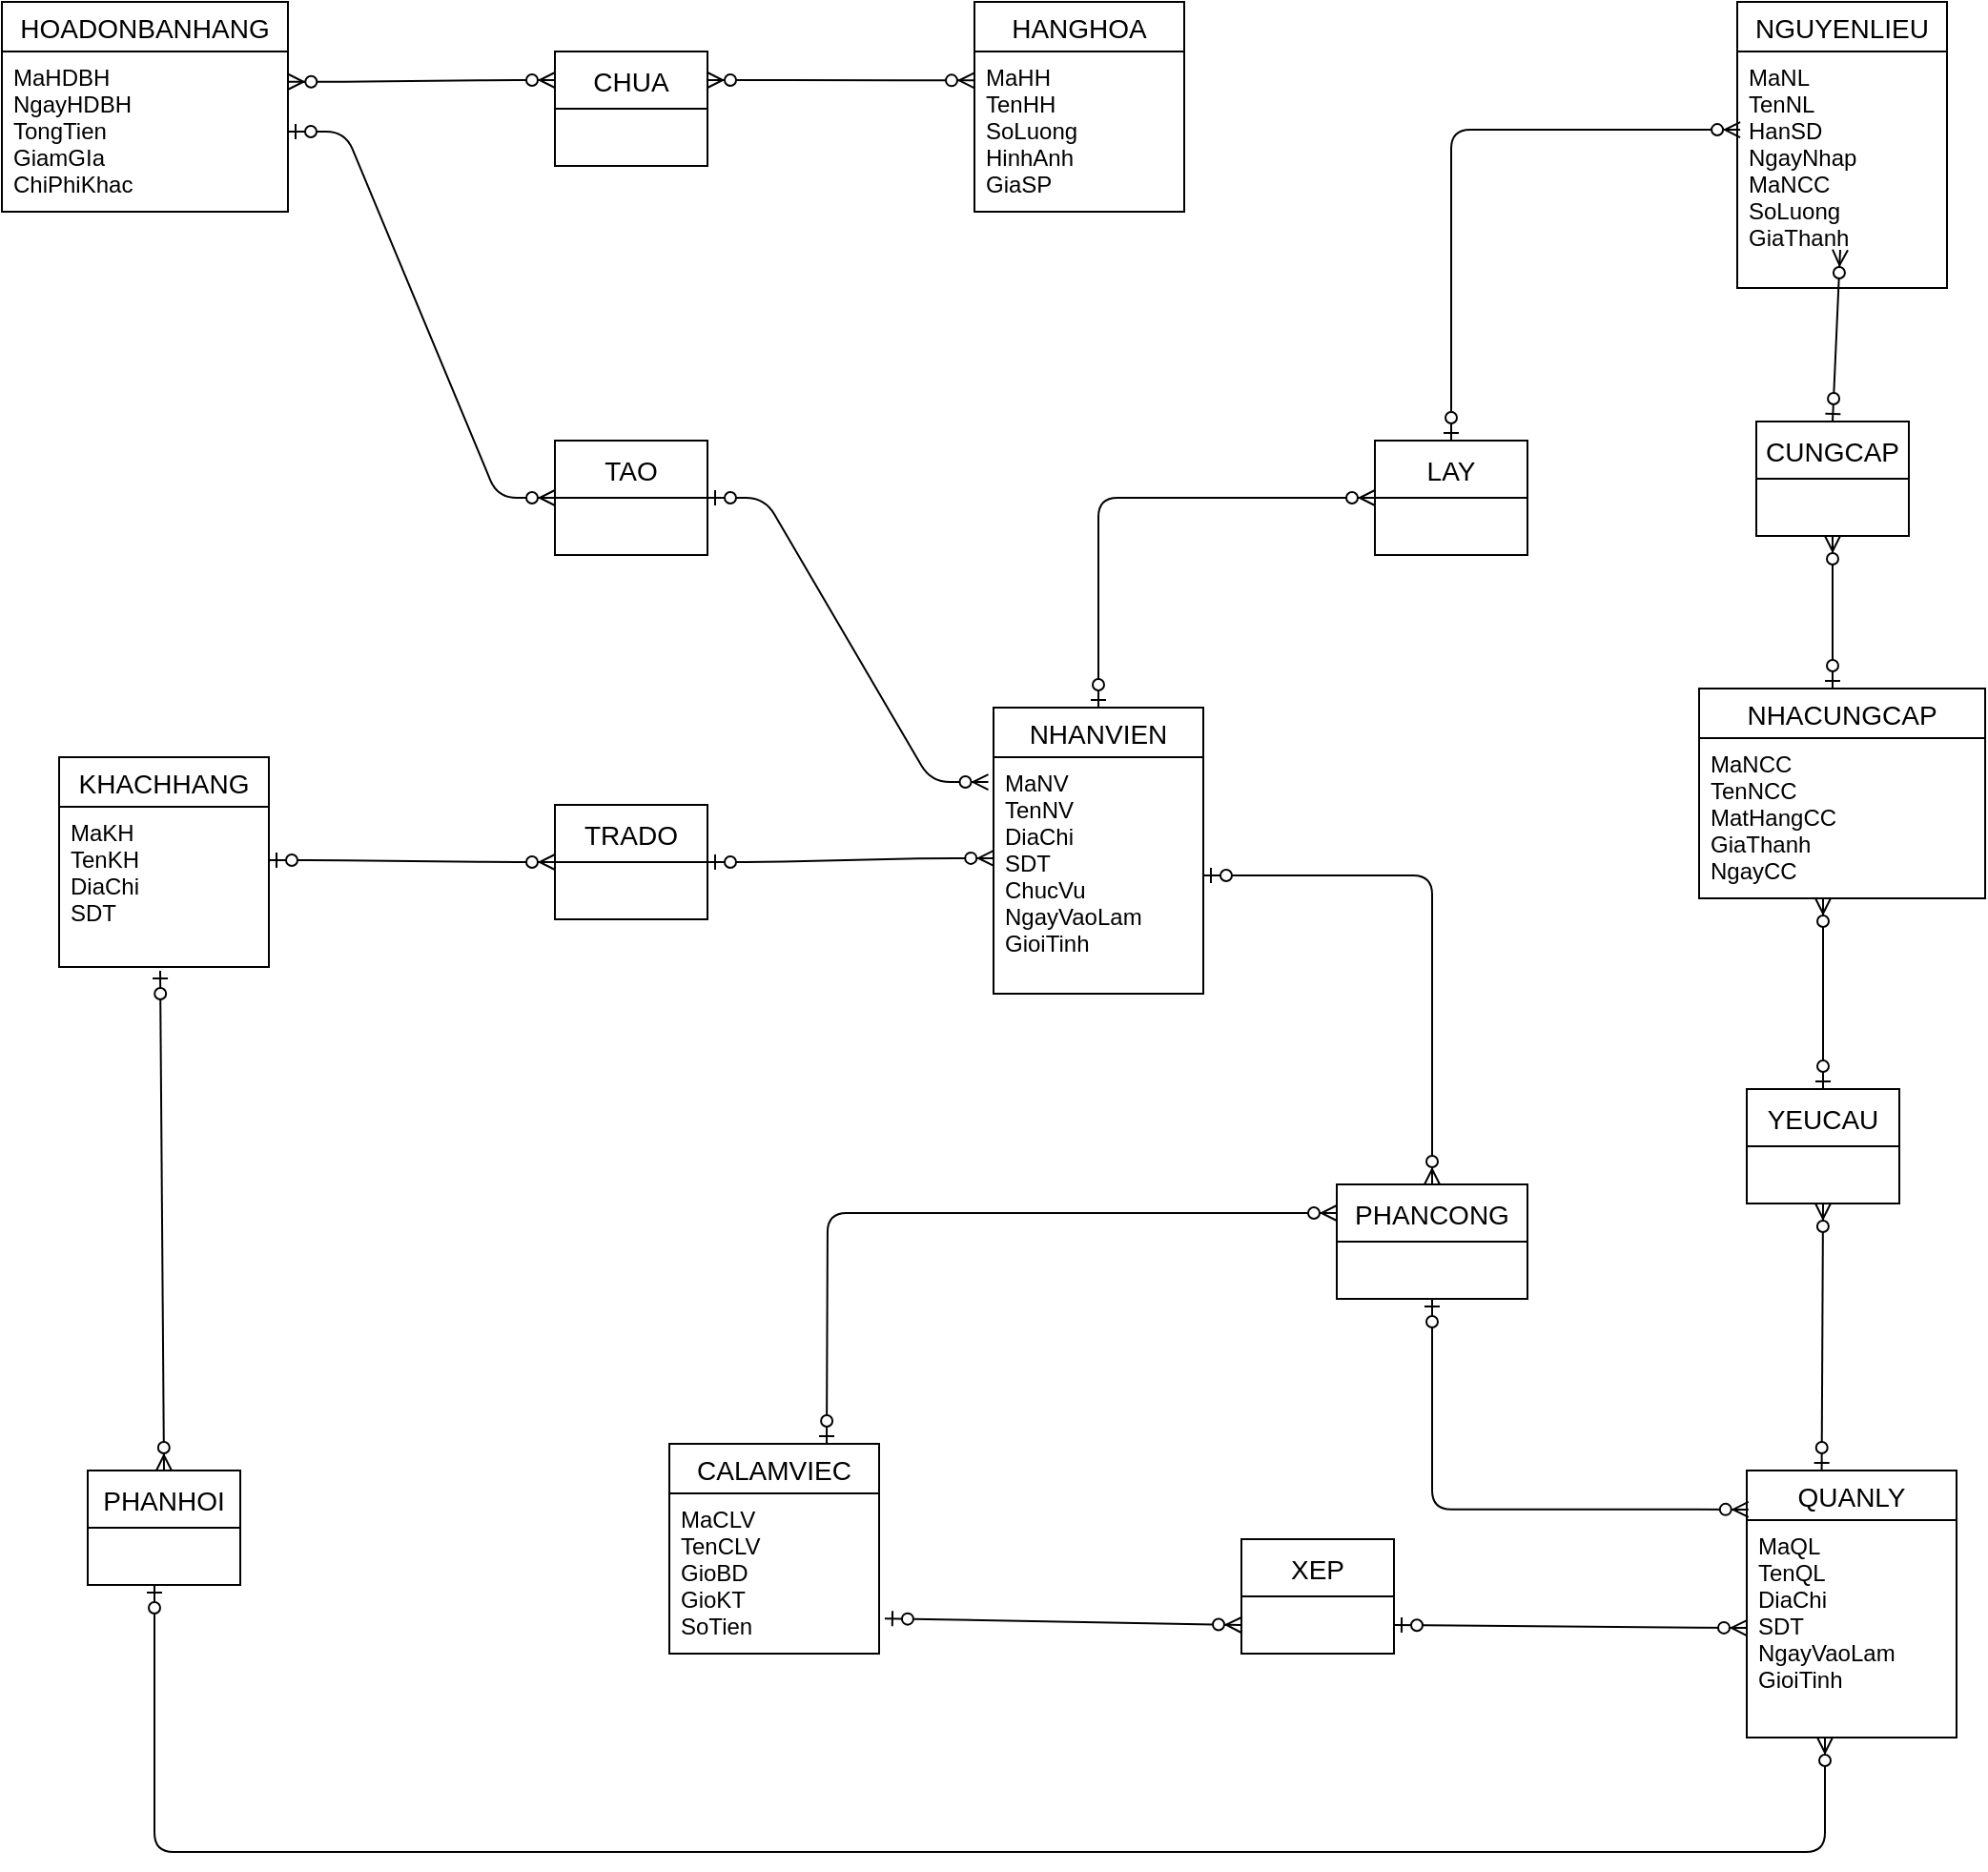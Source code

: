 <mxfile version="14.1.3" type="github">
  <diagram id="qGSjmFXhTZHujoLpGfwc" name="Page-1">
    <mxGraphModel dx="3916" dy="1290" grid="0" gridSize="10" guides="1" tooltips="1" connect="1" arrows="1" fold="1" page="0" pageScale="1" pageWidth="827" pageHeight="1169" math="0" shadow="0">
      <root>
        <mxCell id="0" />
        <mxCell id="1" parent="0" />
        <mxCell id="4qQxRNhj2IdvPjn_nF5W-1" value="HANGHOA" style="swimlane;fontStyle=0;childLayout=stackLayout;horizontal=1;startSize=26;horizontalStack=0;resizeParent=1;resizeParentMax=0;resizeLast=0;collapsible=1;marginBottom=0;align=center;fontSize=14;" vertex="1" parent="1">
          <mxGeometry x="-850" width="110" height="110" as="geometry" />
        </mxCell>
        <mxCell id="4qQxRNhj2IdvPjn_nF5W-4" value="MaHH&#xa;TenHH&#xa;SoLuong&#xa;HinhAnh&#xa;GiaSP&#xa;" style="text;strokeColor=none;fillColor=none;spacingLeft=4;spacingRight=4;overflow=hidden;rotatable=0;points=[[0,0.5],[1,0.5]];portConstraint=eastwest;fontSize=12;" vertex="1" parent="4qQxRNhj2IdvPjn_nF5W-1">
          <mxGeometry y="26" width="110" height="84" as="geometry" />
        </mxCell>
        <mxCell id="4qQxRNhj2IdvPjn_nF5W-9" value="CHUA" style="swimlane;fontStyle=0;childLayout=stackLayout;horizontal=1;startSize=30;horizontalStack=0;resizeParent=1;resizeParentMax=0;resizeLast=0;collapsible=1;marginBottom=0;align=center;fontSize=14;" vertex="1" parent="1">
          <mxGeometry x="-1070" y="26" width="80" height="60" as="geometry" />
        </mxCell>
        <mxCell id="4qQxRNhj2IdvPjn_nF5W-13" value="HOADONBANHANG" style="swimlane;fontStyle=0;childLayout=stackLayout;horizontal=1;startSize=26;horizontalStack=0;resizeParent=1;resizeParentMax=0;resizeLast=0;collapsible=1;marginBottom=0;align=center;fontSize=14;" vertex="1" parent="1">
          <mxGeometry x="-1360" width="150" height="110" as="geometry" />
        </mxCell>
        <mxCell id="4qQxRNhj2IdvPjn_nF5W-14" value="MaHDBH&#xa;NgayHDBH&#xa;TongTien&#xa;GiamGIa&#xa;ChiPhiKhac" style="text;strokeColor=none;fillColor=none;spacingLeft=4;spacingRight=4;overflow=hidden;rotatable=0;points=[[0,0.5],[1,0.5]];portConstraint=eastwest;fontSize=12;" vertex="1" parent="4qQxRNhj2IdvPjn_nF5W-13">
          <mxGeometry y="26" width="150" height="84" as="geometry" />
        </mxCell>
        <mxCell id="4qQxRNhj2IdvPjn_nF5W-15" value="NHANVIEN" style="swimlane;fontStyle=0;childLayout=stackLayout;horizontal=1;startSize=26;horizontalStack=0;resizeParent=1;resizeParentMax=0;resizeLast=0;collapsible=1;marginBottom=0;align=center;fontSize=14;" vertex="1" parent="1">
          <mxGeometry x="-840" y="370" width="110" height="150" as="geometry" />
        </mxCell>
        <mxCell id="4qQxRNhj2IdvPjn_nF5W-16" value="MaNV&#xa;TenNV&#xa;DiaChi&#xa;SDT&#xa;ChucVu&#xa;NgayVaoLam&#xa;GioiTinh" style="text;strokeColor=none;fillColor=none;spacingLeft=4;spacingRight=4;overflow=hidden;rotatable=0;points=[[0,0.5],[1,0.5]];portConstraint=eastwest;fontSize=12;" vertex="1" parent="4qQxRNhj2IdvPjn_nF5W-15">
          <mxGeometry y="26" width="110" height="124" as="geometry" />
        </mxCell>
        <mxCell id="4qQxRNhj2IdvPjn_nF5W-17" value="KHACHHANG" style="swimlane;fontStyle=0;childLayout=stackLayout;horizontal=1;startSize=26;horizontalStack=0;resizeParent=1;resizeParentMax=0;resizeLast=0;collapsible=1;marginBottom=0;align=center;fontSize=14;" vertex="1" parent="1">
          <mxGeometry x="-1330" y="396" width="110" height="110" as="geometry" />
        </mxCell>
        <mxCell id="4qQxRNhj2IdvPjn_nF5W-18" value="MaKH&#xa;TenKH&#xa;DiaChi&#xa;SDT" style="text;strokeColor=none;fillColor=none;spacingLeft=4;spacingRight=4;overflow=hidden;rotatable=0;points=[[0,0.5],[1,0.5]];portConstraint=eastwest;fontSize=12;" vertex="1" parent="4qQxRNhj2IdvPjn_nF5W-17">
          <mxGeometry y="26" width="110" height="84" as="geometry" />
        </mxCell>
        <mxCell id="4qQxRNhj2IdvPjn_nF5W-19" value="CALAMVIEC" style="swimlane;fontStyle=0;childLayout=stackLayout;horizontal=1;startSize=26;horizontalStack=0;resizeParent=1;resizeParentMax=0;resizeLast=0;collapsible=1;marginBottom=0;align=center;fontSize=14;" vertex="1" parent="1">
          <mxGeometry x="-1010" y="756" width="110" height="110" as="geometry" />
        </mxCell>
        <mxCell id="4qQxRNhj2IdvPjn_nF5W-20" value="MaCLV&#xa;TenCLV&#xa;GioBD&#xa;GioKT&#xa;SoTien" style="text;strokeColor=none;fillColor=none;spacingLeft=4;spacingRight=4;overflow=hidden;rotatable=0;points=[[0,0.5],[1,0.5]];portConstraint=eastwest;fontSize=12;" vertex="1" parent="4qQxRNhj2IdvPjn_nF5W-19">
          <mxGeometry y="26" width="110" height="84" as="geometry" />
        </mxCell>
        <mxCell id="4qQxRNhj2IdvPjn_nF5W-21" value="QUANLY" style="swimlane;fontStyle=0;childLayout=stackLayout;horizontal=1;startSize=26;horizontalStack=0;resizeParent=1;resizeParentMax=0;resizeLast=0;collapsible=1;marginBottom=0;align=center;fontSize=14;" vertex="1" parent="1">
          <mxGeometry x="-445" y="770" width="110" height="140" as="geometry" />
        </mxCell>
        <mxCell id="4qQxRNhj2IdvPjn_nF5W-22" value="MaQL&#xa;TenQL&#xa;DiaChi&#xa;SDT&#xa;NgayVaoLam&#xa;GioiTinh" style="text;strokeColor=none;fillColor=none;spacingLeft=4;spacingRight=4;overflow=hidden;rotatable=0;points=[[0,0.5],[1,0.5]];portConstraint=eastwest;fontSize=12;" vertex="1" parent="4qQxRNhj2IdvPjn_nF5W-21">
          <mxGeometry y="26" width="110" height="114" as="geometry" />
        </mxCell>
        <mxCell id="4qQxRNhj2IdvPjn_nF5W-23" value="NHACUNGCAP" style="swimlane;fontStyle=0;childLayout=stackLayout;horizontal=1;startSize=26;horizontalStack=0;resizeParent=1;resizeParentMax=0;resizeLast=0;collapsible=1;marginBottom=0;align=center;fontSize=14;" vertex="1" parent="1">
          <mxGeometry x="-470" y="360" width="150" height="110" as="geometry" />
        </mxCell>
        <mxCell id="4qQxRNhj2IdvPjn_nF5W-24" value="MaNCC&#xa;TenNCC&#xa;MatHangCC&#xa;GiaThanh&#xa;NgayCC" style="text;strokeColor=none;fillColor=none;spacingLeft=4;spacingRight=4;overflow=hidden;rotatable=0;points=[[0,0.5],[1,0.5]];portConstraint=eastwest;fontSize=12;" vertex="1" parent="4qQxRNhj2IdvPjn_nF5W-23">
          <mxGeometry y="26" width="150" height="84" as="geometry" />
        </mxCell>
        <mxCell id="4qQxRNhj2IdvPjn_nF5W-25" value="LAY" style="swimlane;fontStyle=0;childLayout=stackLayout;horizontal=1;startSize=30;horizontalStack=0;resizeParent=1;resizeParentMax=0;resizeLast=0;collapsible=1;marginBottom=0;align=center;fontSize=14;" vertex="1" parent="1">
          <mxGeometry x="-640" y="230" width="80" height="60" as="geometry" />
        </mxCell>
        <mxCell id="4qQxRNhj2IdvPjn_nF5W-26" value="NGUYENLIEU" style="swimlane;fontStyle=0;childLayout=stackLayout;horizontal=1;startSize=26;horizontalStack=0;resizeParent=1;resizeParentMax=0;resizeLast=0;collapsible=1;marginBottom=0;align=center;fontSize=14;" vertex="1" parent="1">
          <mxGeometry x="-450" width="110" height="150" as="geometry" />
        </mxCell>
        <mxCell id="4qQxRNhj2IdvPjn_nF5W-27" value="MaNL&#xa;TenNL&#xa;HanSD&#xa;NgayNhap&#xa;MaNCC&#xa;SoLuong&#xa;GiaThanh" style="text;strokeColor=none;fillColor=none;spacingLeft=4;spacingRight=4;overflow=hidden;rotatable=0;points=[[0,0.5],[1,0.5]];portConstraint=eastwest;fontSize=12;" vertex="1" parent="4qQxRNhj2IdvPjn_nF5W-26">
          <mxGeometry y="26" width="110" height="124" as="geometry" />
        </mxCell>
        <mxCell id="4qQxRNhj2IdvPjn_nF5W-28" value="TAO" style="swimlane;fontStyle=0;childLayout=stackLayout;horizontal=1;startSize=30;horizontalStack=0;resizeParent=1;resizeParentMax=0;resizeLast=0;collapsible=1;marginBottom=0;align=center;fontSize=14;" vertex="1" parent="1">
          <mxGeometry x="-1070" y="230" width="80" height="60" as="geometry" />
        </mxCell>
        <mxCell id="4qQxRNhj2IdvPjn_nF5W-29" value="CUNGCAP" style="swimlane;fontStyle=0;childLayout=stackLayout;horizontal=1;startSize=30;horizontalStack=0;resizeParent=1;resizeParentMax=0;resizeLast=0;collapsible=1;marginBottom=0;align=center;fontSize=14;" vertex="1" parent="1">
          <mxGeometry x="-440" y="220" width="80" height="60" as="geometry" />
        </mxCell>
        <mxCell id="4qQxRNhj2IdvPjn_nF5W-30" value="PHANCONG" style="swimlane;fontStyle=0;childLayout=stackLayout;horizontal=1;startSize=30;horizontalStack=0;resizeParent=1;resizeParentMax=0;resizeLast=0;collapsible=1;marginBottom=0;align=center;fontSize=14;" vertex="1" parent="1">
          <mxGeometry x="-660" y="620" width="100" height="60" as="geometry" />
        </mxCell>
        <mxCell id="4qQxRNhj2IdvPjn_nF5W-31" value="XEP" style="swimlane;fontStyle=0;childLayout=stackLayout;horizontal=1;startSize=30;horizontalStack=0;resizeParent=1;resizeParentMax=0;resizeLast=0;collapsible=1;marginBottom=0;align=center;fontSize=14;" vertex="1" parent="1">
          <mxGeometry x="-710" y="806" width="80" height="60" as="geometry" />
        </mxCell>
        <mxCell id="4qQxRNhj2IdvPjn_nF5W-32" value="TRADO" style="swimlane;fontStyle=0;childLayout=stackLayout;horizontal=1;startSize=30;horizontalStack=0;resizeParent=1;resizeParentMax=0;resizeLast=0;collapsible=1;marginBottom=0;align=center;fontSize=14;" vertex="1" parent="1">
          <mxGeometry x="-1070" y="421" width="80" height="60" as="geometry" />
        </mxCell>
        <mxCell id="4qQxRNhj2IdvPjn_nF5W-33" value="YEUCAU" style="swimlane;fontStyle=0;childLayout=stackLayout;horizontal=1;startSize=30;horizontalStack=0;resizeParent=1;resizeParentMax=0;resizeLast=0;collapsible=1;marginBottom=0;align=center;fontSize=14;" vertex="1" parent="1">
          <mxGeometry x="-445" y="570" width="80" height="60" as="geometry" />
        </mxCell>
        <mxCell id="4qQxRNhj2IdvPjn_nF5W-34" value="PHANHOI" style="swimlane;fontStyle=0;childLayout=stackLayout;horizontal=1;startSize=30;horizontalStack=0;resizeParent=1;resizeParentMax=0;resizeLast=0;collapsible=1;marginBottom=0;align=center;fontSize=14;" vertex="1" parent="1">
          <mxGeometry x="-1315" y="770" width="80" height="60" as="geometry" />
        </mxCell>
        <mxCell id="4qQxRNhj2IdvPjn_nF5W-35" value="" style="edgeStyle=entityRelationEdgeStyle;fontSize=12;html=1;endArrow=ERzeroToMany;endFill=1;startArrow=ERzeroToMany;entryX=0;entryY=0.25;entryDx=0;entryDy=0;exitX=1.001;exitY=0.189;exitDx=0;exitDy=0;exitPerimeter=0;" edge="1" parent="1" source="4qQxRNhj2IdvPjn_nF5W-14" target="4qQxRNhj2IdvPjn_nF5W-9">
          <mxGeometry width="100" height="100" relative="1" as="geometry">
            <mxPoint x="-1210" y="80" as="sourcePoint" />
            <mxPoint x="-1110" y="-20" as="targetPoint" />
          </mxGeometry>
        </mxCell>
        <mxCell id="4qQxRNhj2IdvPjn_nF5W-36" value="" style="edgeStyle=entityRelationEdgeStyle;fontSize=12;html=1;endArrow=ERzeroToMany;endFill=1;startArrow=ERzeroToMany;entryX=0.014;entryY=0.147;entryDx=0;entryDy=0;entryPerimeter=0;" edge="1" parent="1">
          <mxGeometry width="100" height="100" relative="1" as="geometry">
            <mxPoint x="-990" y="41" as="sourcePoint" />
            <mxPoint x="-850" y="41.17" as="targetPoint" />
          </mxGeometry>
        </mxCell>
        <mxCell id="4qQxRNhj2IdvPjn_nF5W-37" value="" style="edgeStyle=entityRelationEdgeStyle;fontSize=12;html=1;endArrow=ERzeroToMany;startArrow=ERzeroToOne;exitX=1;exitY=0.5;exitDx=0;exitDy=0;entryX=0;entryY=0.5;entryDx=0;entryDy=0;" edge="1" parent="1" source="4qQxRNhj2IdvPjn_nF5W-14" target="4qQxRNhj2IdvPjn_nF5W-28">
          <mxGeometry width="100" height="100" relative="1" as="geometry">
            <mxPoint x="-910" y="360" as="sourcePoint" />
            <mxPoint x="-810" y="260" as="targetPoint" />
          </mxGeometry>
        </mxCell>
        <mxCell id="4qQxRNhj2IdvPjn_nF5W-38" value="" style="edgeStyle=entityRelationEdgeStyle;fontSize=12;html=1;endArrow=ERzeroToMany;startArrow=ERzeroToOne;exitX=1;exitY=0.5;exitDx=0;exitDy=0;entryX=-0.025;entryY=0.105;entryDx=0;entryDy=0;entryPerimeter=0;" edge="1" parent="1" target="4qQxRNhj2IdvPjn_nF5W-16">
          <mxGeometry width="100" height="100" relative="1" as="geometry">
            <mxPoint x="-990" y="260" as="sourcePoint" />
            <mxPoint x="-850" y="452" as="targetPoint" />
          </mxGeometry>
        </mxCell>
        <mxCell id="4qQxRNhj2IdvPjn_nF5W-39" value="" style="edgeStyle=entityRelationEdgeStyle;fontSize=12;html=1;endArrow=ERzeroToMany;startArrow=ERzeroToOne;entryX=0;entryY=0.5;entryDx=0;entryDy=0;" edge="1" parent="1" target="4qQxRNhj2IdvPjn_nF5W-32">
          <mxGeometry width="100" height="100" relative="1" as="geometry">
            <mxPoint x="-1220" y="450" as="sourcePoint" />
            <mxPoint x="-1120" y="350" as="targetPoint" />
          </mxGeometry>
        </mxCell>
        <mxCell id="4qQxRNhj2IdvPjn_nF5W-40" value="" style="edgeStyle=entityRelationEdgeStyle;fontSize=12;html=1;endArrow=ERzeroToMany;startArrow=ERzeroToOne;exitX=1;exitY=0.5;exitDx=0;exitDy=0;entryX=0.001;entryY=0.427;entryDx=0;entryDy=0;entryPerimeter=0;" edge="1" parent="1" source="4qQxRNhj2IdvPjn_nF5W-32" target="4qQxRNhj2IdvPjn_nF5W-16">
          <mxGeometry width="100" height="100" relative="1" as="geometry">
            <mxPoint x="-980" y="450" as="sourcePoint" />
            <mxPoint x="-790" y="410" as="targetPoint" />
          </mxGeometry>
        </mxCell>
        <mxCell id="4qQxRNhj2IdvPjn_nF5W-42" value="" style="fontSize=12;html=1;endArrow=ERzeroToMany;startArrow=ERzeroToOne;entryX=0.5;entryY=0;entryDx=0;entryDy=0;" edge="1" parent="1" target="4qQxRNhj2IdvPjn_nF5W-34">
          <mxGeometry width="100" height="100" relative="1" as="geometry">
            <mxPoint x="-1277" y="508" as="sourcePoint" />
            <mxPoint x="-1270" y="750" as="targetPoint" />
          </mxGeometry>
        </mxCell>
        <mxCell id="4qQxRNhj2IdvPjn_nF5W-44" value="" style="fontSize=12;html=1;endArrow=ERzeroToMany;startArrow=ERzeroToOne;" edge="1" parent="1">
          <mxGeometry width="100" height="100" relative="1" as="geometry">
            <mxPoint x="-1280" y="830" as="sourcePoint" />
            <mxPoint x="-404" y="910" as="targetPoint" />
            <Array as="points">
              <mxPoint x="-1280" y="970" />
              <mxPoint x="-404" y="970" />
            </Array>
          </mxGeometry>
        </mxCell>
        <mxCell id="4qQxRNhj2IdvPjn_nF5W-45" value="" style="fontSize=12;html=1;endArrow=ERzeroToMany;startArrow=ERzeroToOne;entryX=0;entryY=0.25;entryDx=0;entryDy=0;exitX=0.75;exitY=0;exitDx=0;exitDy=0;" edge="1" parent="1" source="4qQxRNhj2IdvPjn_nF5W-19" target="4qQxRNhj2IdvPjn_nF5W-30">
          <mxGeometry width="100" height="100" relative="1" as="geometry">
            <mxPoint x="-990" y="830" as="sourcePoint" />
            <mxPoint x="-890" y="730" as="targetPoint" />
            <Array as="points">
              <mxPoint x="-927" y="635" />
            </Array>
          </mxGeometry>
        </mxCell>
        <mxCell id="4qQxRNhj2IdvPjn_nF5W-46" value="" style="fontSize=12;html=1;endArrow=ERzeroToMany;startArrow=ERzeroToOne;entryX=0;entryY=0.75;entryDx=0;entryDy=0;exitX=1.027;exitY=0.781;exitDx=0;exitDy=0;exitPerimeter=0;" edge="1" parent="1" source="4qQxRNhj2IdvPjn_nF5W-20" target="4qQxRNhj2IdvPjn_nF5W-31">
          <mxGeometry width="100" height="100" relative="1" as="geometry">
            <mxPoint x="-900" y="805" as="sourcePoint" />
            <mxPoint x="-640" y="530" as="targetPoint" />
          </mxGeometry>
        </mxCell>
        <mxCell id="4qQxRNhj2IdvPjn_nF5W-47" value="" style="fontSize=12;html=1;endArrow=ERzeroToMany;startArrow=ERzeroToOne;exitX=1;exitY=0.75;exitDx=0;exitDy=0;" edge="1" parent="1" source="4qQxRNhj2IdvPjn_nF5W-31" target="4qQxRNhj2IdvPjn_nF5W-22">
          <mxGeometry width="100" height="100" relative="1" as="geometry">
            <mxPoint x="-740" y="630" as="sourcePoint" />
            <mxPoint x="-470" y="805" as="targetPoint" />
            <Array as="points" />
          </mxGeometry>
        </mxCell>
        <mxCell id="4qQxRNhj2IdvPjn_nF5W-49" value="" style="fontSize=12;html=1;endArrow=ERzeroToMany;startArrow=ERzeroToOne;exitX=1;exitY=0.5;exitDx=0;exitDy=0;entryX=0.5;entryY=0;entryDx=0;entryDy=0;" edge="1" parent="1" source="4qQxRNhj2IdvPjn_nF5W-16" target="4qQxRNhj2IdvPjn_nF5W-30">
          <mxGeometry width="100" height="100" relative="1" as="geometry">
            <mxPoint x="-740" y="630" as="sourcePoint" />
            <mxPoint x="-620" y="610" as="targetPoint" />
            <Array as="points">
              <mxPoint x="-610" y="458" />
            </Array>
          </mxGeometry>
        </mxCell>
        <mxCell id="4qQxRNhj2IdvPjn_nF5W-50" value="" style="edgeStyle=orthogonalEdgeStyle;fontSize=12;html=1;endArrow=ERzeroToMany;startArrow=ERzeroToOne;entryX=0.008;entryY=0.146;entryDx=0;entryDy=0;entryPerimeter=0;exitX=0.5;exitY=1;exitDx=0;exitDy=0;" edge="1" parent="1" source="4qQxRNhj2IdvPjn_nF5W-30" target="4qQxRNhj2IdvPjn_nF5W-21">
          <mxGeometry width="100" height="100" relative="1" as="geometry">
            <mxPoint x="-740" y="630" as="sourcePoint" />
            <mxPoint x="-490" y="790" as="targetPoint" />
          </mxGeometry>
        </mxCell>
        <mxCell id="4qQxRNhj2IdvPjn_nF5W-58" value="" style="fontSize=12;html=1;endArrow=ERzeroToMany;startArrow=ERzeroToOne;exitX=0.5;exitY=0;exitDx=0;exitDy=0;" edge="1" parent="1" source="4qQxRNhj2IdvPjn_nF5W-33">
          <mxGeometry width="100" height="100" relative="1" as="geometry">
            <mxPoint x="-650" y="500" as="sourcePoint" />
            <mxPoint x="-405" y="470" as="targetPoint" />
          </mxGeometry>
        </mxCell>
        <mxCell id="4qQxRNhj2IdvPjn_nF5W-59" value="" style="fontSize=12;html=1;endArrow=ERzeroToMany;startArrow=ERzeroToOne;exitX=0.5;exitY=0;exitDx=0;exitDy=0;entryX=0.5;entryY=1;entryDx=0;entryDy=0;" edge="1" parent="1" target="4qQxRNhj2IdvPjn_nF5W-33">
          <mxGeometry width="100" height="100" relative="1" as="geometry">
            <mxPoint x="-405.71" y="770.0" as="sourcePoint" />
            <mxPoint x="-405.71" y="670" as="targetPoint" />
          </mxGeometry>
        </mxCell>
        <mxCell id="4qQxRNhj2IdvPjn_nF5W-60" value="" style="fontSize=12;html=1;endArrow=ERzeroToMany;startArrow=ERzeroToOne;exitX=0.5;exitY=0;exitDx=0;exitDy=0;" edge="1" parent="1">
          <mxGeometry width="100" height="100" relative="1" as="geometry">
            <mxPoint x="-400" y="360.0" as="sourcePoint" />
            <mxPoint x="-400" y="280" as="targetPoint" />
          </mxGeometry>
        </mxCell>
        <mxCell id="4qQxRNhj2IdvPjn_nF5W-61" value="" style="fontSize=12;html=1;endArrow=ERzeroToMany;startArrow=ERzeroToOne;exitX=0.5;exitY=0;exitDx=0;exitDy=0;" edge="1" parent="1" source="4qQxRNhj2IdvPjn_nF5W-29">
          <mxGeometry width="100" height="100" relative="1" as="geometry">
            <mxPoint x="-396" y="210" as="sourcePoint" />
            <mxPoint x="-396" y="130" as="targetPoint" />
          </mxGeometry>
        </mxCell>
        <mxCell id="4qQxRNhj2IdvPjn_nF5W-62" value="" style="edgeStyle=orthogonalEdgeStyle;fontSize=12;html=1;endArrow=ERzeroToMany;startArrow=ERzeroToOne;exitX=0.5;exitY=0;exitDx=0;exitDy=0;entryX=0;entryY=0.5;entryDx=0;entryDy=0;" edge="1" parent="1" source="4qQxRNhj2IdvPjn_nF5W-15" target="4qQxRNhj2IdvPjn_nF5W-25">
          <mxGeometry width="100" height="100" relative="1" as="geometry">
            <mxPoint x="-650" y="500" as="sourcePoint" />
            <mxPoint x="-550" y="400" as="targetPoint" />
          </mxGeometry>
        </mxCell>
        <mxCell id="4qQxRNhj2IdvPjn_nF5W-64" value="" style="edgeStyle=orthogonalEdgeStyle;fontSize=12;html=1;endArrow=ERzeroToMany;startArrow=ERzeroToOne;exitX=0.5;exitY=0;exitDx=0;exitDy=0;entryX=0.014;entryY=0.331;entryDx=0;entryDy=0;entryPerimeter=0;" edge="1" parent="1" source="4qQxRNhj2IdvPjn_nF5W-25" target="4qQxRNhj2IdvPjn_nF5W-27">
          <mxGeometry width="100" height="100" relative="1" as="geometry">
            <mxPoint x="-775" y="380" as="sourcePoint" />
            <mxPoint x="-630" y="270" as="targetPoint" />
          </mxGeometry>
        </mxCell>
      </root>
    </mxGraphModel>
  </diagram>
</mxfile>
